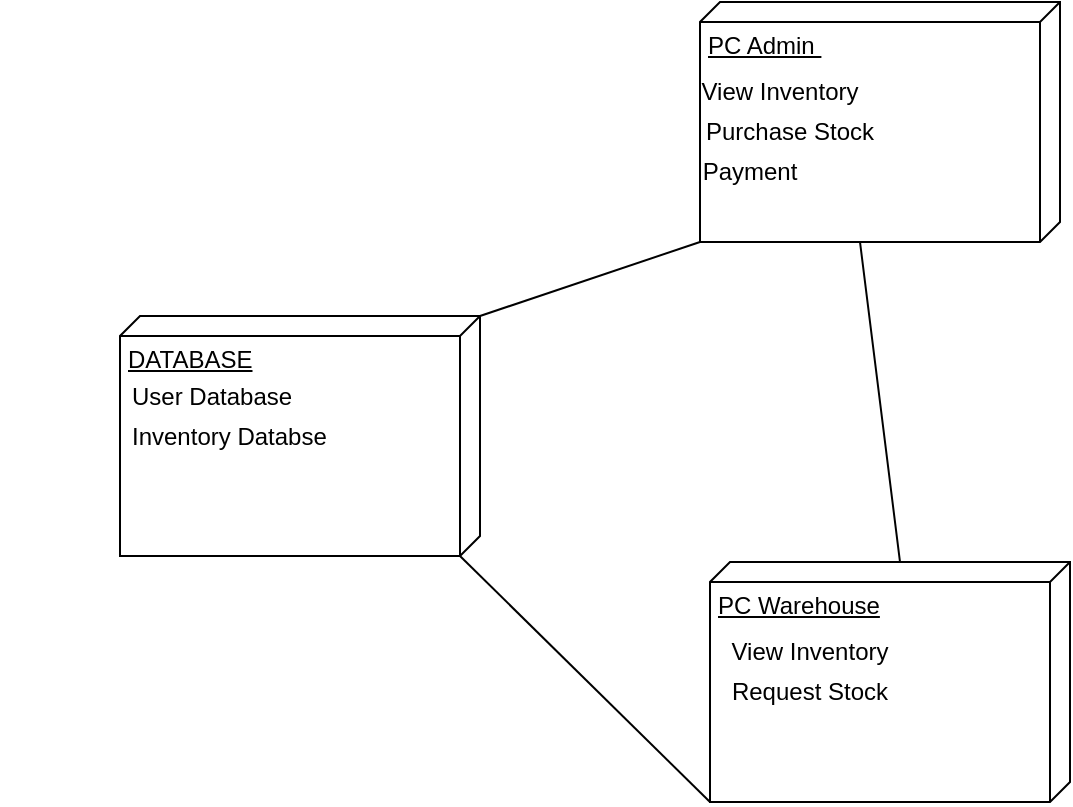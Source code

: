 <mxfile version="21.1.5" type="device">
  <diagram name="Page-1" id="Y7TKLXwI_bl7Z9Aop0Ul">
    <mxGraphModel dx="1900" dy="587" grid="1" gridSize="10" guides="1" tooltips="1" connect="1" arrows="1" fold="1" page="1" pageScale="1" pageWidth="850" pageHeight="1100" math="0" shadow="0">
      <root>
        <mxCell id="0" />
        <mxCell id="1" parent="0" />
        <mxCell id="jriBZh1JzAvColfXbVa_-1" value="DATABASE" style="verticalAlign=top;align=left;spacingTop=8;spacingLeft=2;spacingRight=12;shape=cube;size=10;direction=south;fontStyle=4;html=1;whiteSpace=wrap;" vertex="1" parent="1">
          <mxGeometry x="40" y="197" width="180" height="120" as="geometry" />
        </mxCell>
        <mxCell id="jriBZh1JzAvColfXbVa_-2" value="" style="text;strokeColor=none;fillColor=none;align=left;verticalAlign=middle;spacingTop=-1;spacingLeft=4;spacingRight=4;rotatable=0;labelPosition=right;points=[];portConstraint=eastwest;" vertex="1" parent="1">
          <mxGeometry x="410" y="300" width="20" height="14" as="geometry" />
        </mxCell>
        <mxCell id="jriBZh1JzAvColfXbVa_-3" value="User Database" style="text;strokeColor=none;fillColor=none;align=left;verticalAlign=middle;spacingTop=-1;spacingLeft=4;spacingRight=4;rotatable=0;labelPosition=right;points=[];portConstraint=eastwest;" vertex="1" parent="1">
          <mxGeometry x="-20" y="230" width="60" height="14" as="geometry" />
        </mxCell>
        <mxCell id="jriBZh1JzAvColfXbVa_-5" value="Inventory Databse" style="text;strokeColor=none;fillColor=none;align=left;verticalAlign=middle;spacingTop=-1;spacingLeft=4;spacingRight=4;rotatable=0;labelPosition=right;points=[];portConstraint=eastwest;" vertex="1" parent="1">
          <mxGeometry x="-20" y="250" width="60" height="14" as="geometry" />
        </mxCell>
        <mxCell id="jriBZh1JzAvColfXbVa_-6" value="PC Admin&amp;nbsp;" style="verticalAlign=top;align=left;spacingTop=8;spacingLeft=2;spacingRight=12;shape=cube;size=10;direction=south;fontStyle=4;html=1;whiteSpace=wrap;" vertex="1" parent="1">
          <mxGeometry x="330" y="40" width="180" height="120" as="geometry" />
        </mxCell>
        <mxCell id="jriBZh1JzAvColfXbVa_-8" value="" style="endArrow=none;html=1;rounded=0;exitX=0;exitY=0;exitDx=0;exitDy=0;exitPerimeter=0;entryX=1;entryY=1;entryDx=0;entryDy=0;entryPerimeter=0;" edge="1" parent="1" source="jriBZh1JzAvColfXbVa_-1" target="jriBZh1JzAvColfXbVa_-6">
          <mxGeometry width="50" height="50" relative="1" as="geometry">
            <mxPoint x="220" y="170" as="sourcePoint" />
            <mxPoint x="270" y="120" as="targetPoint" />
          </mxGeometry>
        </mxCell>
        <mxCell id="jriBZh1JzAvColfXbVa_-10" value="View Inventory" style="text;html=1;strokeColor=none;fillColor=none;align=center;verticalAlign=middle;whiteSpace=wrap;rounded=0;" vertex="1" parent="1">
          <mxGeometry x="315" y="70" width="110" height="30" as="geometry" />
        </mxCell>
        <mxCell id="jriBZh1JzAvColfXbVa_-11" value="Purchase Stock" style="text;html=1;strokeColor=none;fillColor=none;align=center;verticalAlign=middle;whiteSpace=wrap;rounded=0;" vertex="1" parent="1">
          <mxGeometry x="320" y="90" width="110" height="30" as="geometry" />
        </mxCell>
        <mxCell id="jriBZh1JzAvColfXbVa_-12" value="Payment" style="text;html=1;strokeColor=none;fillColor=none;align=center;verticalAlign=middle;whiteSpace=wrap;rounded=0;" vertex="1" parent="1">
          <mxGeometry x="300" y="110" width="110" height="30" as="geometry" />
        </mxCell>
        <mxCell id="jriBZh1JzAvColfXbVa_-13" value="PC Warehouse" style="verticalAlign=top;align=left;spacingTop=8;spacingLeft=2;spacingRight=12;shape=cube;size=10;direction=south;fontStyle=4;html=1;whiteSpace=wrap;" vertex="1" parent="1">
          <mxGeometry x="335" y="320" width="180" height="120" as="geometry" />
        </mxCell>
        <mxCell id="jriBZh1JzAvColfXbVa_-14" value="View Inventory" style="text;html=1;strokeColor=none;fillColor=none;align=center;verticalAlign=middle;whiteSpace=wrap;rounded=0;" vertex="1" parent="1">
          <mxGeometry x="335" y="350" width="100" height="30" as="geometry" />
        </mxCell>
        <mxCell id="jriBZh1JzAvColfXbVa_-15" value="Request Stock" style="text;html=1;strokeColor=none;fillColor=none;align=center;verticalAlign=middle;whiteSpace=wrap;rounded=0;" vertex="1" parent="1">
          <mxGeometry x="335" y="370" width="100" height="30" as="geometry" />
        </mxCell>
        <mxCell id="jriBZh1JzAvColfXbVa_-18" value="" style="endArrow=none;html=1;rounded=0;exitX=0;exitY=0;exitDx=120;exitDy=10;exitPerimeter=0;entryX=1;entryY=1;entryDx=0;entryDy=0;entryPerimeter=0;" edge="1" parent="1" source="jriBZh1JzAvColfXbVa_-1" target="jriBZh1JzAvColfXbVa_-13">
          <mxGeometry width="50" height="50" relative="1" as="geometry">
            <mxPoint x="200" y="420" as="sourcePoint" />
            <mxPoint x="250" y="370" as="targetPoint" />
          </mxGeometry>
        </mxCell>
        <mxCell id="jriBZh1JzAvColfXbVa_-19" value="" style="endArrow=none;html=1;rounded=0;exitX=0;exitY=0;exitDx=120;exitDy=10;exitPerimeter=0;entryX=0;entryY=0;entryDx=0;entryDy=85;entryPerimeter=0;" edge="1" parent="1" target="jriBZh1JzAvColfXbVa_-13">
          <mxGeometry width="50" height="50" relative="1" as="geometry">
            <mxPoint x="410" y="160" as="sourcePoint" />
            <mxPoint x="535" y="283" as="targetPoint" />
          </mxGeometry>
        </mxCell>
      </root>
    </mxGraphModel>
  </diagram>
</mxfile>
